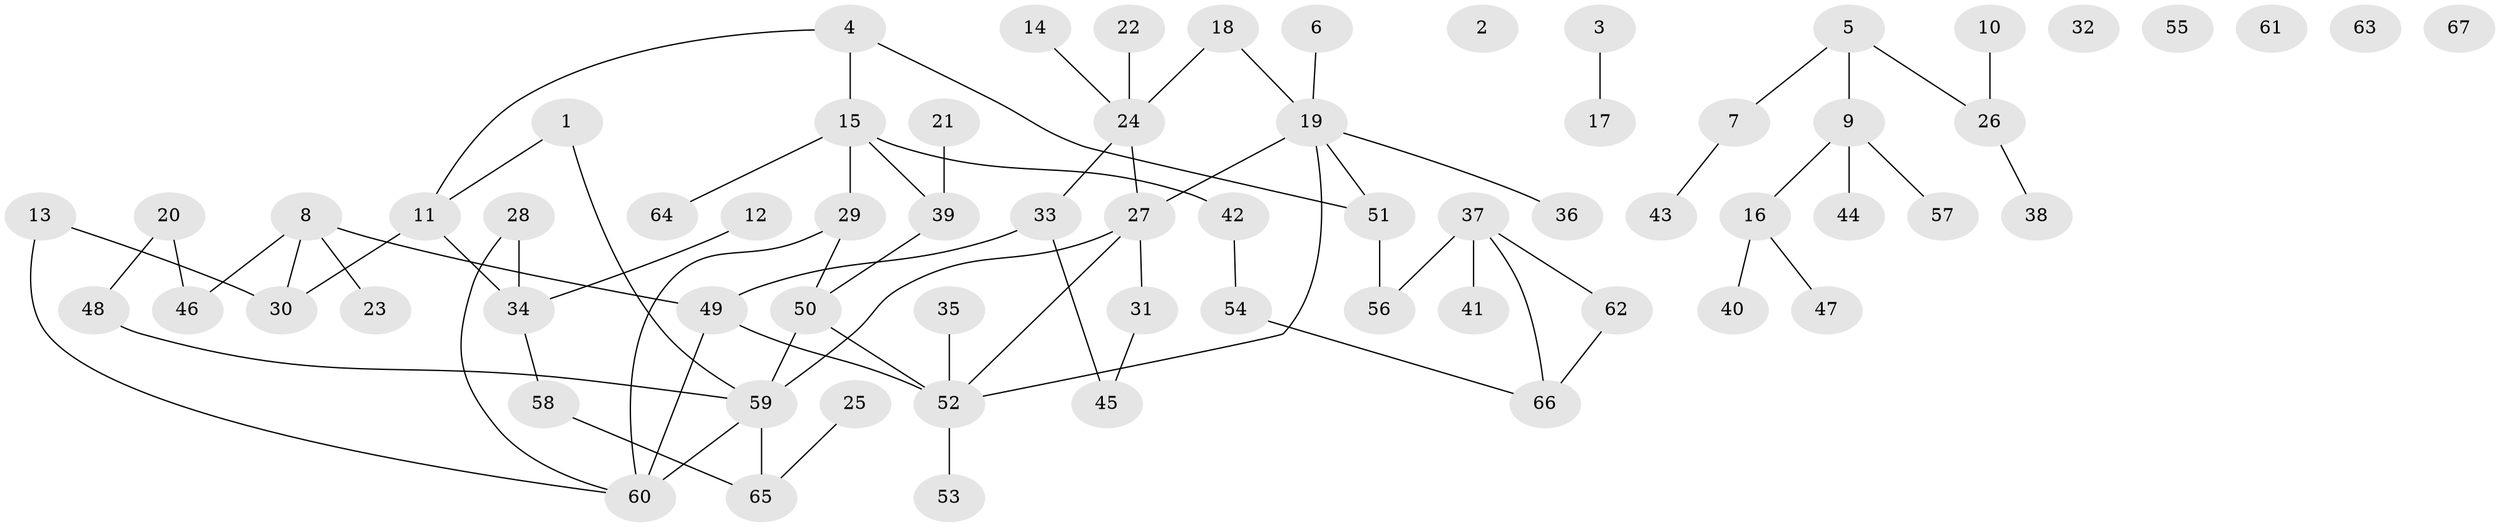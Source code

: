 // Generated by graph-tools (version 1.1) at 2025/33/03/09/25 02:33:28]
// undirected, 67 vertices, 75 edges
graph export_dot {
graph [start="1"]
  node [color=gray90,style=filled];
  1;
  2;
  3;
  4;
  5;
  6;
  7;
  8;
  9;
  10;
  11;
  12;
  13;
  14;
  15;
  16;
  17;
  18;
  19;
  20;
  21;
  22;
  23;
  24;
  25;
  26;
  27;
  28;
  29;
  30;
  31;
  32;
  33;
  34;
  35;
  36;
  37;
  38;
  39;
  40;
  41;
  42;
  43;
  44;
  45;
  46;
  47;
  48;
  49;
  50;
  51;
  52;
  53;
  54;
  55;
  56;
  57;
  58;
  59;
  60;
  61;
  62;
  63;
  64;
  65;
  66;
  67;
  1 -- 11;
  1 -- 59;
  3 -- 17;
  4 -- 11;
  4 -- 15;
  4 -- 51;
  5 -- 7;
  5 -- 9;
  5 -- 26;
  6 -- 19;
  7 -- 43;
  8 -- 23;
  8 -- 30;
  8 -- 46;
  8 -- 49;
  9 -- 16;
  9 -- 44;
  9 -- 57;
  10 -- 26;
  11 -- 30;
  11 -- 34;
  12 -- 34;
  13 -- 30;
  13 -- 60;
  14 -- 24;
  15 -- 29;
  15 -- 39;
  15 -- 42;
  15 -- 64;
  16 -- 40;
  16 -- 47;
  18 -- 19;
  18 -- 24;
  19 -- 27;
  19 -- 36;
  19 -- 51;
  19 -- 52;
  20 -- 46;
  20 -- 48;
  21 -- 39;
  22 -- 24;
  24 -- 27;
  24 -- 33;
  25 -- 65;
  26 -- 38;
  27 -- 31;
  27 -- 52;
  27 -- 59;
  28 -- 34;
  28 -- 60;
  29 -- 50;
  29 -- 60;
  31 -- 45;
  33 -- 45;
  33 -- 49;
  34 -- 58;
  35 -- 52;
  37 -- 41;
  37 -- 56;
  37 -- 62;
  37 -- 66;
  39 -- 50;
  42 -- 54;
  48 -- 59;
  49 -- 52;
  49 -- 60;
  50 -- 52;
  50 -- 59;
  51 -- 56;
  52 -- 53;
  54 -- 66;
  58 -- 65;
  59 -- 60;
  59 -- 65;
  62 -- 66;
}
